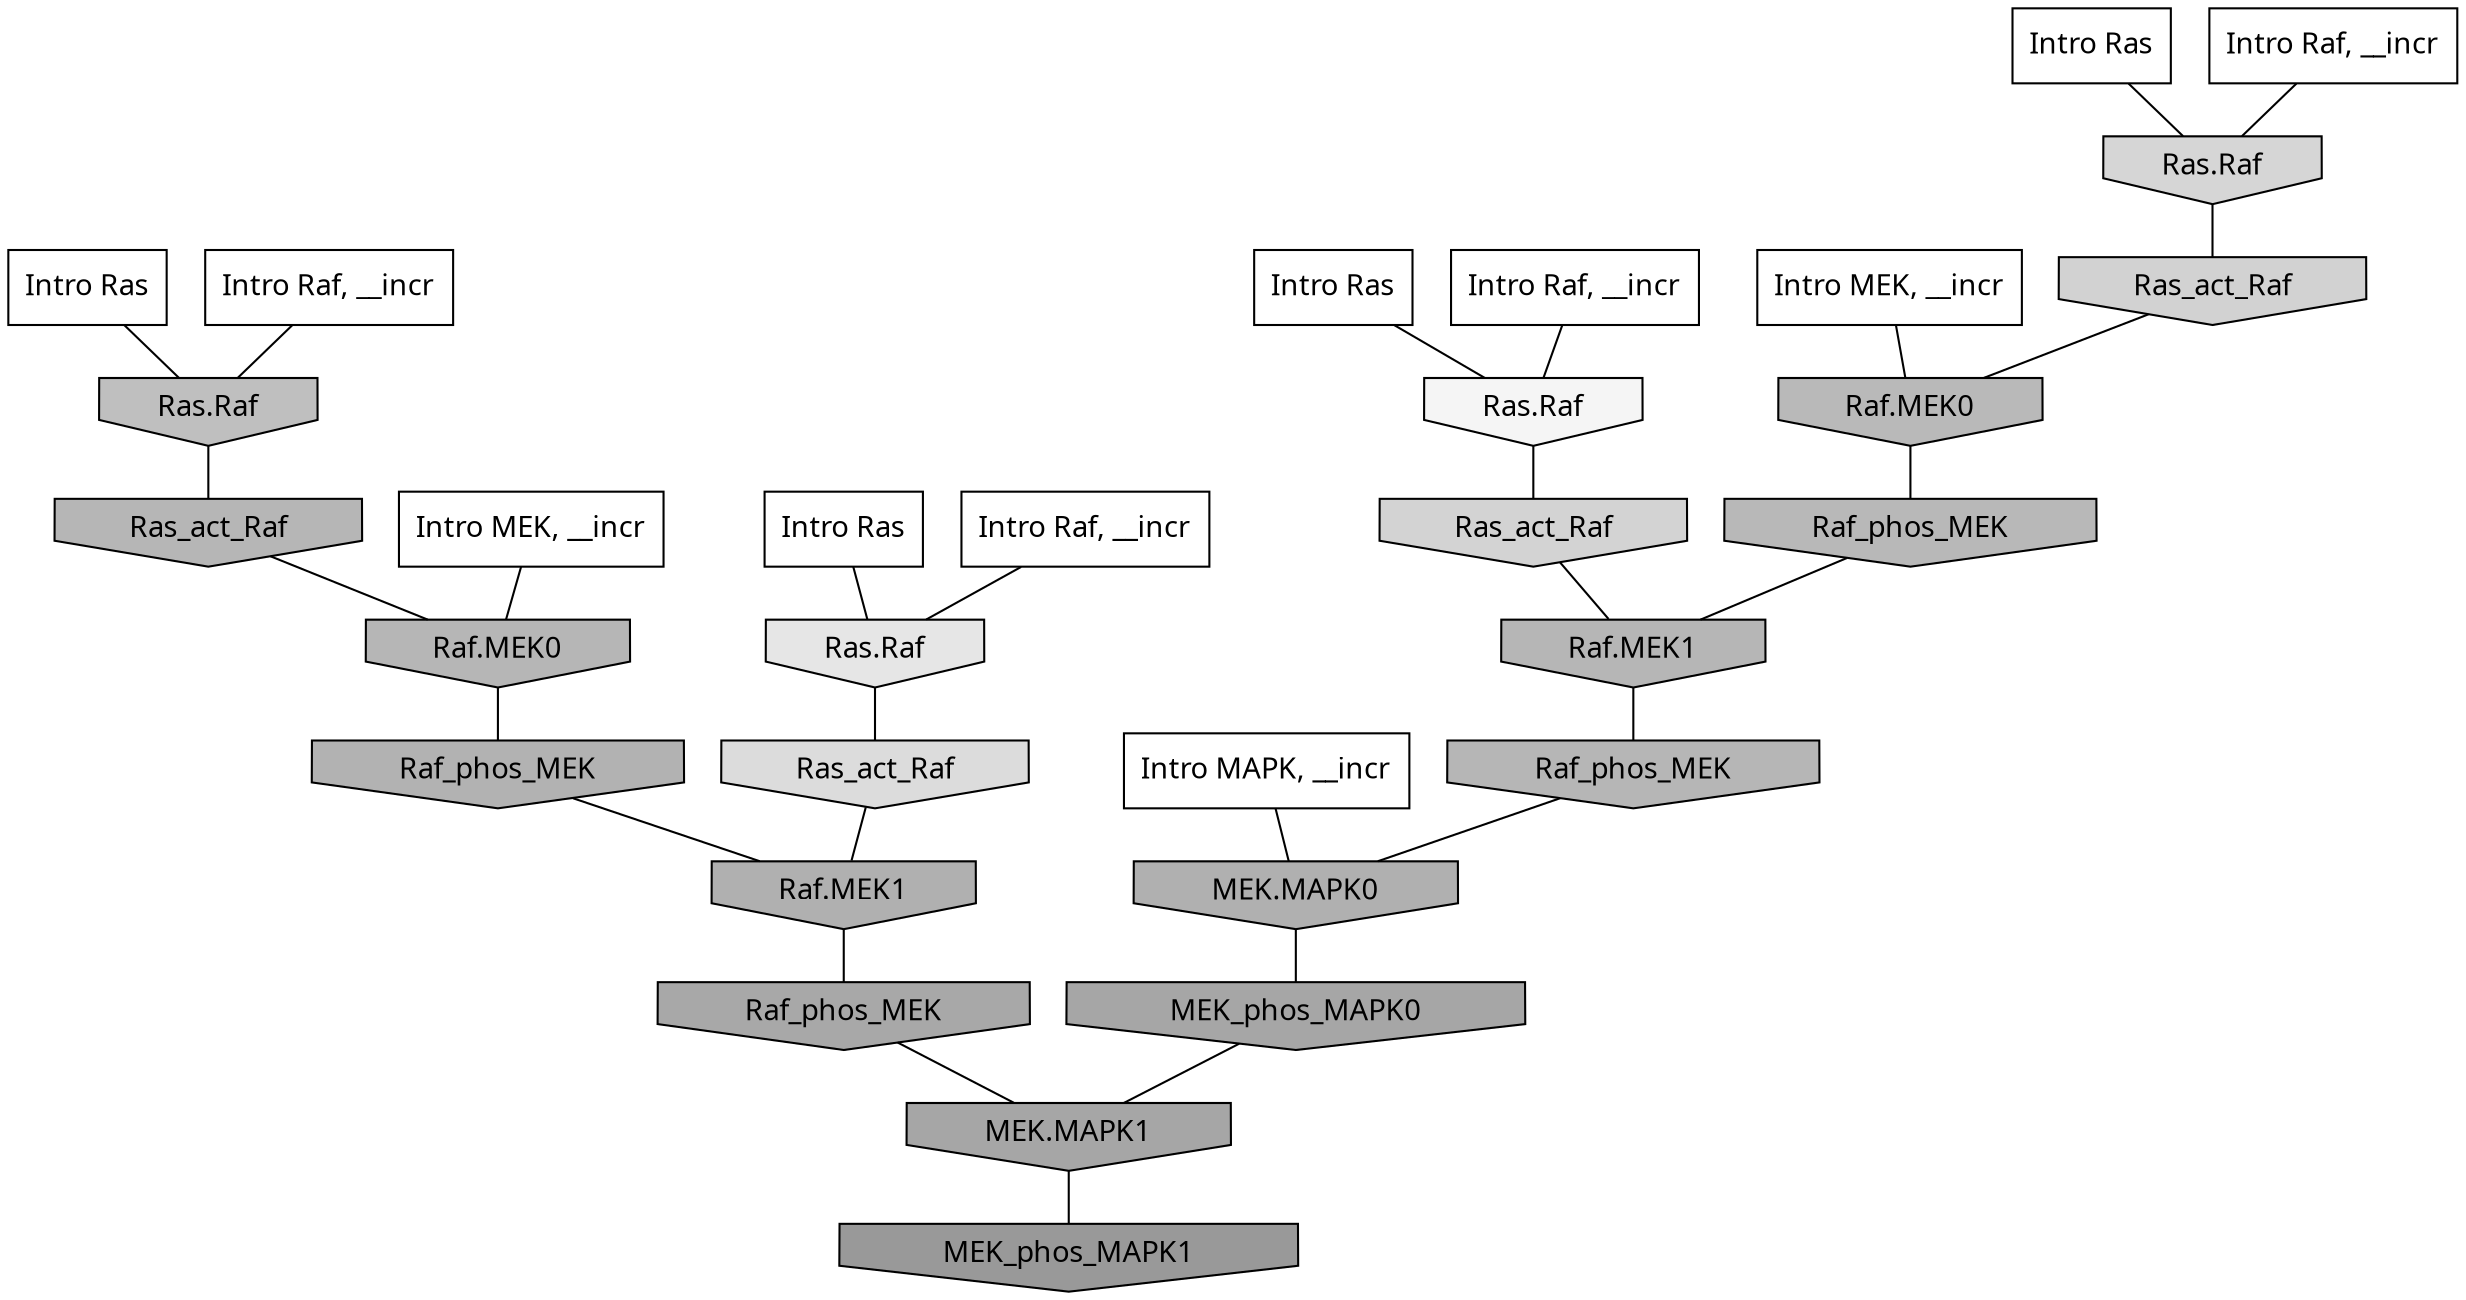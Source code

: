 digraph G{
  rankdir="TB";
  ranksep=0.30;
  node [fontname="CMU Serif"];
  edge [fontname="CMU Serif"];
  
  29 [label="Intro Ras", shape=rectangle, style=filled, fillcolor="0.000 0.000 1.000"]
  
  36 [label="Intro Ras", shape=rectangle, style=filled, fillcolor="0.000 0.000 1.000"]
  
  45 [label="Intro Ras", shape=rectangle, style=filled, fillcolor="0.000 0.000 1.000"]
  
  47 [label="Intro Ras", shape=rectangle, style=filled, fillcolor="0.000 0.000 1.000"]
  
  109 [label="Intro Raf, __incr", shape=rectangle, style=filled, fillcolor="0.000 0.000 1.000"]
  
  159 [label="Intro Raf, __incr", shape=rectangle, style=filled, fillcolor="0.000 0.000 1.000"]
  
  272 [label="Intro Raf, __incr", shape=rectangle, style=filled, fillcolor="0.000 0.000 1.000"]
  
  327 [label="Intro Raf, __incr", shape=rectangle, style=filled, fillcolor="0.000 0.000 1.000"]
  
  1126 [label="Intro MEK, __incr", shape=rectangle, style=filled, fillcolor="0.000 0.000 1.000"]
  
  1158 [label="Intro MEK, __incr", shape=rectangle, style=filled, fillcolor="0.000 0.000 1.000"]
  
  2557 [label="Intro MAPK, __incr", shape=rectangle, style=filled, fillcolor="0.000 0.000 1.000"]
  
  3695 [label="Ras.Raf", shape=invhouse, style=filled, fillcolor="0.000 0.000 0.959"]
  
  4879 [label="Ras.Raf", shape=invhouse, style=filled, fillcolor="0.000 0.000 0.899"]
  
  5736 [label="Ras_act_Raf", shape=invhouse, style=filled, fillcolor="0.000 0.000 0.861"]
  
  6345 [label="Ras.Raf", shape=invhouse, style=filled, fillcolor="0.000 0.000 0.839"]
  
  6753 [label="Ras_act_Raf", shape=invhouse, style=filled, fillcolor="0.000 0.000 0.826"]
  
  6921 [label="Ras_act_Raf", shape=invhouse, style=filled, fillcolor="0.000 0.000 0.822"]
  
  10345 [label="Ras.Raf", shape=invhouse, style=filled, fillcolor="0.000 0.000 0.750"]
  
  12133 [label="Raf.MEK0", shape=invhouse, style=filled, fillcolor="0.000 0.000 0.724"]
  
  12328 [label="Raf_phos_MEK", shape=invhouse, style=filled, fillcolor="0.000 0.000 0.721"]
  
  12906 [label="Raf.MEK1", shape=invhouse, style=filled, fillcolor="0.000 0.000 0.714"]
  
  13021 [label="Ras_act_Raf", shape=invhouse, style=filled, fillcolor="0.000 0.000 0.713"]
  
  13023 [label="Raf.MEK0", shape=invhouse, style=filled, fillcolor="0.000 0.000 0.713"]
  
  13168 [label="Raf_phos_MEK", shape=invhouse, style=filled, fillcolor="0.000 0.000 0.711"]
  
  14331 [label="Raf_phos_MEK", shape=invhouse, style=filled, fillcolor="0.000 0.000 0.698"]
  
  15042 [label="MEK.MAPK0", shape=invhouse, style=filled, fillcolor="0.000 0.000 0.691"]
  
  15255 [label="Raf.MEK1", shape=invhouse, style=filled, fillcolor="0.000 0.000 0.688"]
  
  17032 [label="Raf_phos_MEK", shape=invhouse, style=filled, fillcolor="0.000 0.000 0.658"]
  
  17390 [label="MEK_phos_MAPK0", shape=invhouse, style=filled, fillcolor="0.000 0.000 0.649"]
  
  17391 [label="MEK.MAPK1", shape=invhouse, style=filled, fillcolor="0.000 0.000 0.649"]
  
  18992 [label="MEK_phos_MAPK1", shape=invhouse, style=filled, fillcolor="0.000 0.000 0.600"]
  
  
  17391 -> 18992 [dir=none, color="0.000 0.000 0.000"] 
  17390 -> 17391 [dir=none, color="0.000 0.000 0.000"] 
  17032 -> 17391 [dir=none, color="0.000 0.000 0.000"] 
  15255 -> 17032 [dir=none, color="0.000 0.000 0.000"] 
  15042 -> 17390 [dir=none, color="0.000 0.000 0.000"] 
  14331 -> 15255 [dir=none, color="0.000 0.000 0.000"] 
  13168 -> 15042 [dir=none, color="0.000 0.000 0.000"] 
  13023 -> 14331 [dir=none, color="0.000 0.000 0.000"] 
  13021 -> 13023 [dir=none, color="0.000 0.000 0.000"] 
  12906 -> 13168 [dir=none, color="0.000 0.000 0.000"] 
  12328 -> 12906 [dir=none, color="0.000 0.000 0.000"] 
  12133 -> 12328 [dir=none, color="0.000 0.000 0.000"] 
  10345 -> 13021 [dir=none, color="0.000 0.000 0.000"] 
  6921 -> 12133 [dir=none, color="0.000 0.000 0.000"] 
  6753 -> 12906 [dir=none, color="0.000 0.000 0.000"] 
  6345 -> 6921 [dir=none, color="0.000 0.000 0.000"] 
  5736 -> 15255 [dir=none, color="0.000 0.000 0.000"] 
  4879 -> 5736 [dir=none, color="0.000 0.000 0.000"] 
  3695 -> 6753 [dir=none, color="0.000 0.000 0.000"] 
  2557 -> 15042 [dir=none, color="0.000 0.000 0.000"] 
  1158 -> 12133 [dir=none, color="0.000 0.000 0.000"] 
  1126 -> 13023 [dir=none, color="0.000 0.000 0.000"] 
  327 -> 3695 [dir=none, color="0.000 0.000 0.000"] 
  272 -> 4879 [dir=none, color="0.000 0.000 0.000"] 
  159 -> 6345 [dir=none, color="0.000 0.000 0.000"] 
  109 -> 10345 [dir=none, color="0.000 0.000 0.000"] 
  47 -> 4879 [dir=none, color="0.000 0.000 0.000"] 
  45 -> 3695 [dir=none, color="0.000 0.000 0.000"] 
  36 -> 6345 [dir=none, color="0.000 0.000 0.000"] 
  29 -> 10345 [dir=none, color="0.000 0.000 0.000"] 
  
  }
